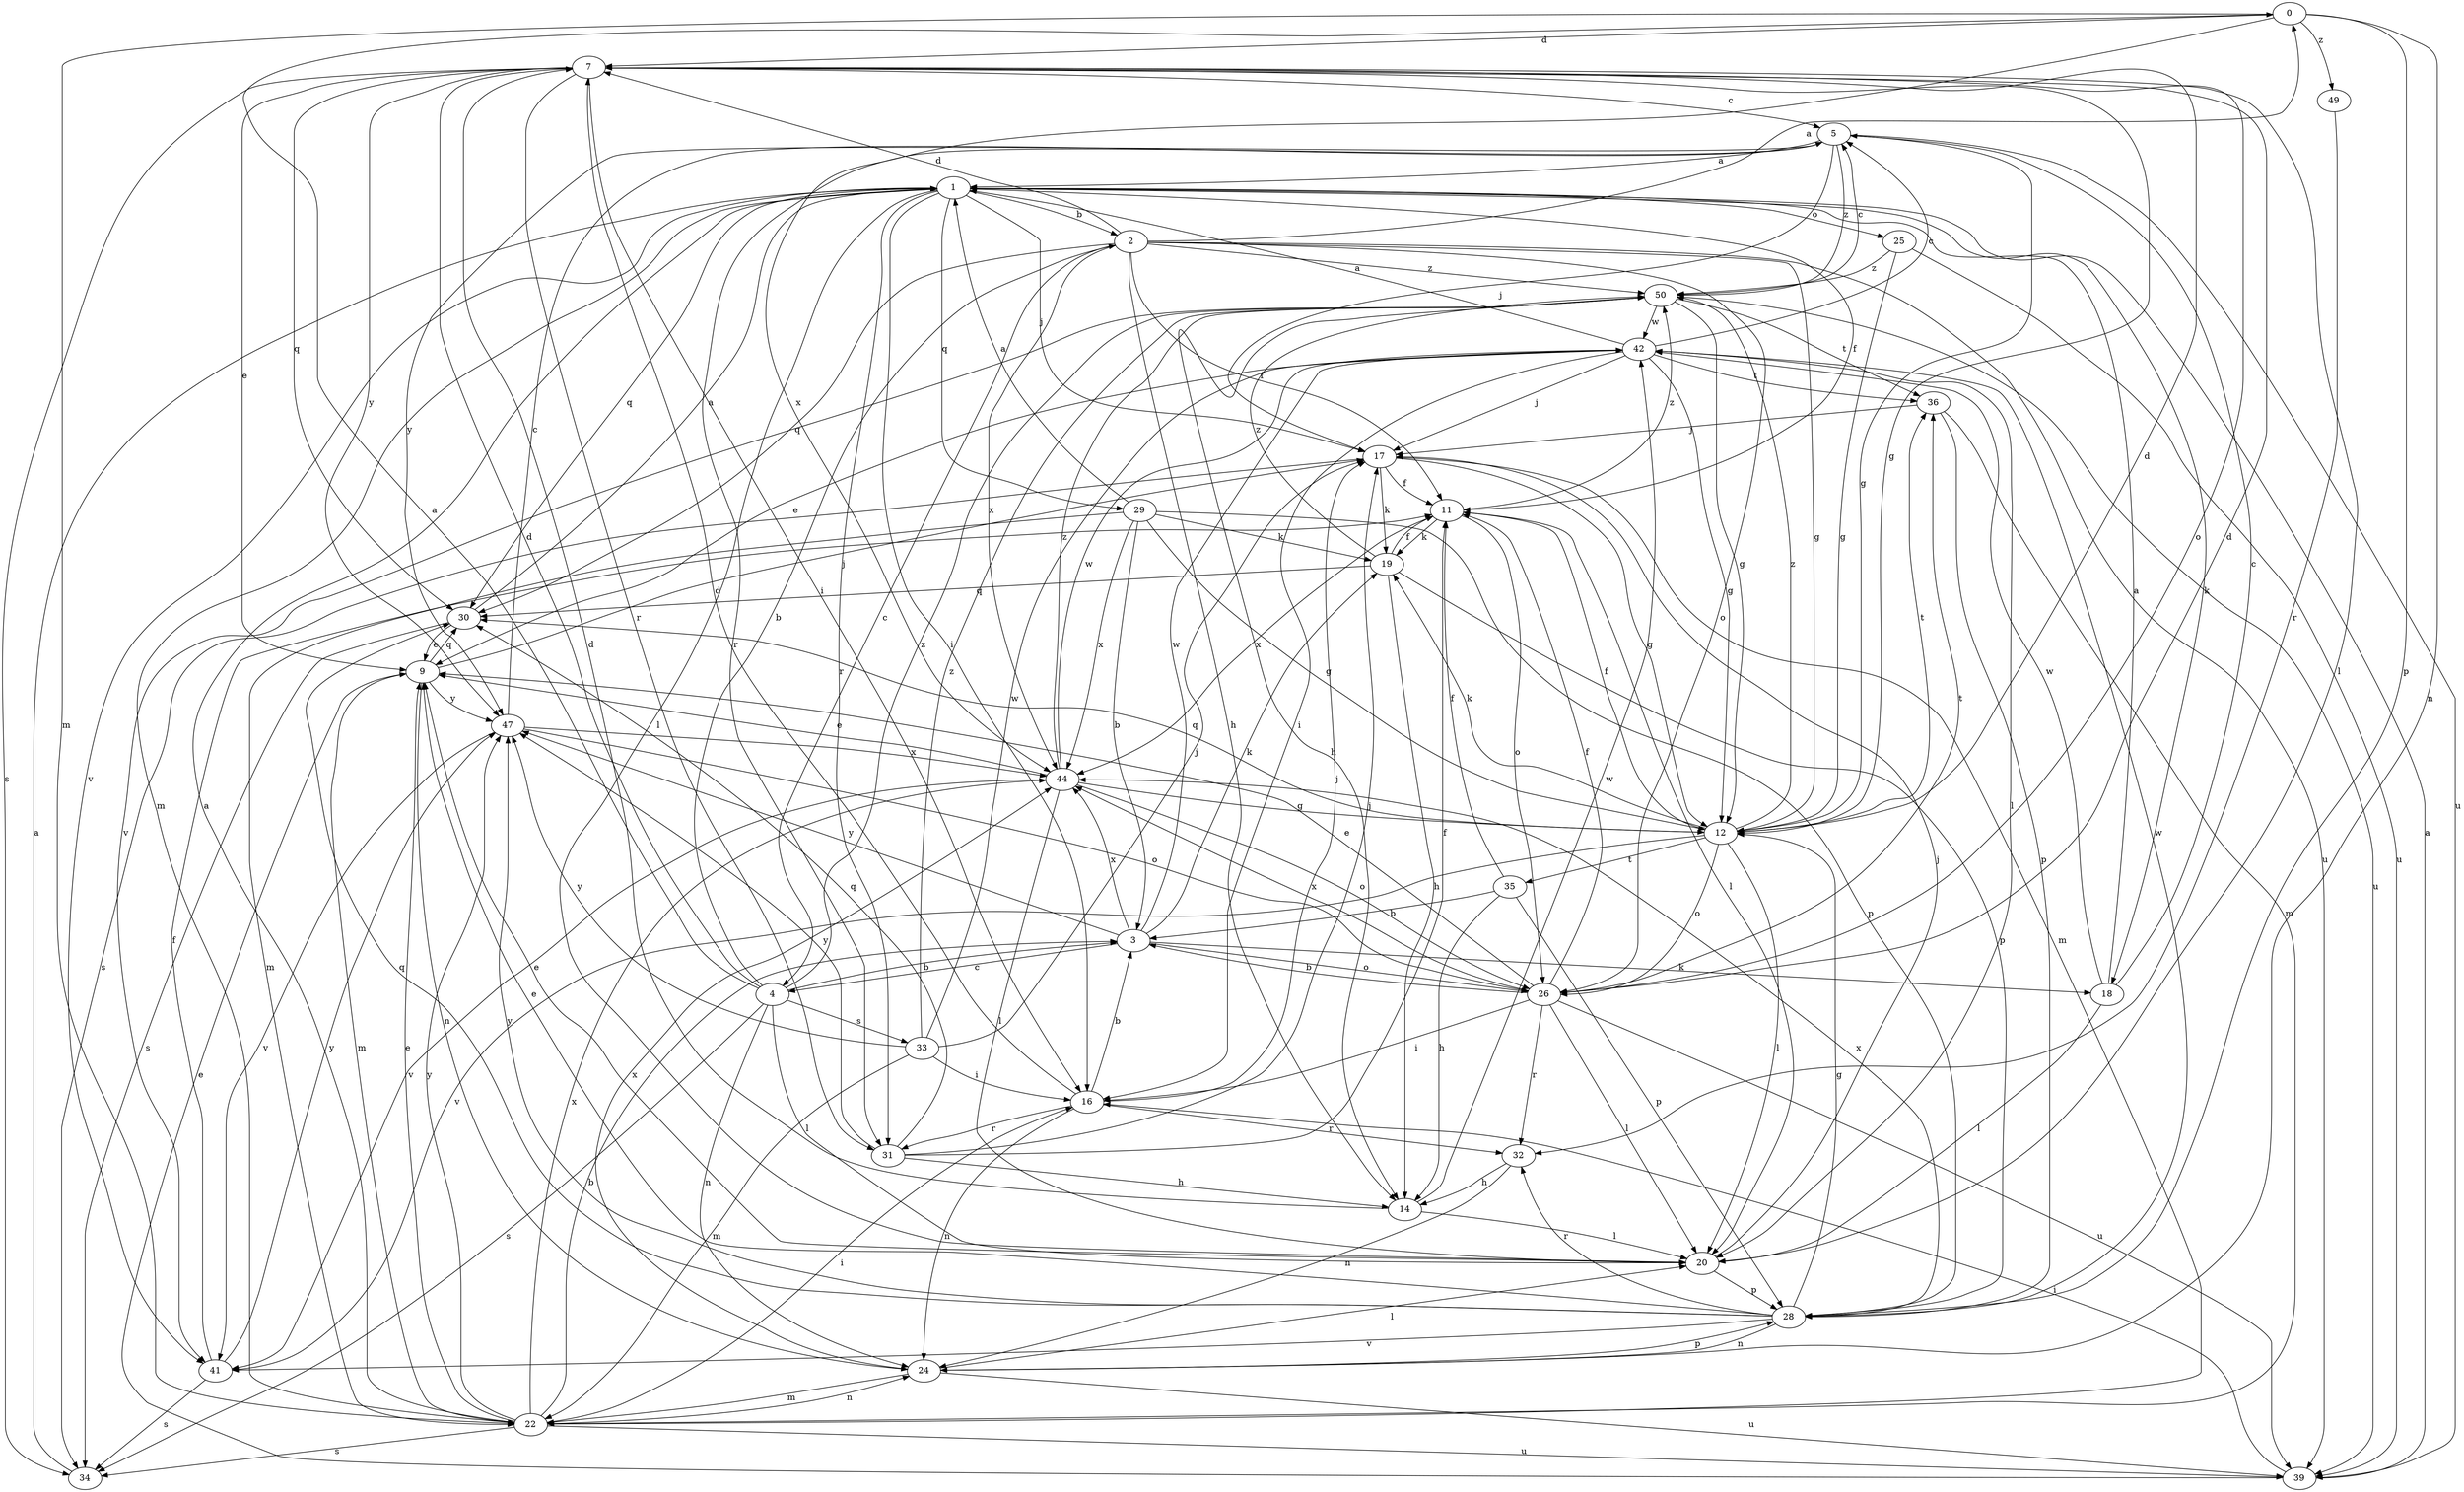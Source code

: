 strict digraph  {
0;
1;
2;
3;
4;
5;
7;
9;
11;
12;
14;
16;
17;
18;
19;
20;
22;
24;
25;
26;
28;
29;
30;
31;
32;
33;
34;
35;
36;
39;
41;
42;
44;
47;
49;
50;
0 -> 7  [label=d];
0 -> 22  [label=m];
0 -> 24  [label=n];
0 -> 28  [label=p];
0 -> 44  [label=x];
0 -> 49  [label=z];
1 -> 2  [label=b];
1 -> 11  [label=f];
1 -> 16  [label=i];
1 -> 17  [label=j];
1 -> 18  [label=k];
1 -> 20  [label=l];
1 -> 22  [label=m];
1 -> 25  [label=o];
1 -> 29  [label=q];
1 -> 30  [label=q];
1 -> 31  [label=r];
1 -> 41  [label=v];
2 -> 0  [label=a];
2 -> 4  [label=c];
2 -> 7  [label=d];
2 -> 11  [label=f];
2 -> 12  [label=g];
2 -> 14  [label=h];
2 -> 26  [label=o];
2 -> 30  [label=q];
2 -> 39  [label=u];
2 -> 44  [label=x];
2 -> 50  [label=z];
3 -> 4  [label=c];
3 -> 18  [label=k];
3 -> 19  [label=k];
3 -> 26  [label=o];
3 -> 42  [label=w];
3 -> 44  [label=x];
3 -> 47  [label=y];
4 -> 0  [label=a];
4 -> 2  [label=b];
4 -> 3  [label=b];
4 -> 7  [label=d];
4 -> 20  [label=l];
4 -> 24  [label=n];
4 -> 33  [label=s];
4 -> 34  [label=s];
4 -> 50  [label=z];
5 -> 1  [label=a];
5 -> 12  [label=g];
5 -> 17  [label=j];
5 -> 31  [label=r];
5 -> 39  [label=u];
5 -> 47  [label=y];
5 -> 50  [label=z];
7 -> 5  [label=c];
7 -> 9  [label=e];
7 -> 12  [label=g];
7 -> 16  [label=i];
7 -> 20  [label=l];
7 -> 26  [label=o];
7 -> 30  [label=q];
7 -> 31  [label=r];
7 -> 34  [label=s];
7 -> 47  [label=y];
9 -> 17  [label=j];
9 -> 22  [label=m];
9 -> 24  [label=n];
9 -> 30  [label=q];
9 -> 47  [label=y];
11 -> 19  [label=k];
11 -> 20  [label=l];
11 -> 26  [label=o];
11 -> 44  [label=x];
11 -> 50  [label=z];
12 -> 7  [label=d];
12 -> 11  [label=f];
12 -> 19  [label=k];
12 -> 20  [label=l];
12 -> 26  [label=o];
12 -> 30  [label=q];
12 -> 35  [label=t];
12 -> 36  [label=t];
12 -> 41  [label=v];
12 -> 50  [label=z];
14 -> 7  [label=d];
14 -> 20  [label=l];
14 -> 42  [label=w];
16 -> 3  [label=b];
16 -> 7  [label=d];
16 -> 17  [label=j];
16 -> 24  [label=n];
16 -> 31  [label=r];
16 -> 32  [label=r];
17 -> 11  [label=f];
17 -> 12  [label=g];
17 -> 19  [label=k];
17 -> 22  [label=m];
17 -> 34  [label=s];
18 -> 1  [label=a];
18 -> 5  [label=c];
18 -> 20  [label=l];
18 -> 42  [label=w];
19 -> 11  [label=f];
19 -> 14  [label=h];
19 -> 28  [label=p];
19 -> 30  [label=q];
19 -> 50  [label=z];
20 -> 9  [label=e];
20 -> 17  [label=j];
20 -> 28  [label=p];
22 -> 1  [label=a];
22 -> 3  [label=b];
22 -> 9  [label=e];
22 -> 16  [label=i];
22 -> 24  [label=n];
22 -> 34  [label=s];
22 -> 39  [label=u];
22 -> 44  [label=x];
22 -> 47  [label=y];
24 -> 20  [label=l];
24 -> 22  [label=m];
24 -> 28  [label=p];
24 -> 39  [label=u];
24 -> 44  [label=x];
25 -> 12  [label=g];
25 -> 39  [label=u];
25 -> 50  [label=z];
26 -> 3  [label=b];
26 -> 7  [label=d];
26 -> 9  [label=e];
26 -> 11  [label=f];
26 -> 16  [label=i];
26 -> 20  [label=l];
26 -> 32  [label=r];
26 -> 36  [label=t];
26 -> 39  [label=u];
26 -> 44  [label=x];
28 -> 9  [label=e];
28 -> 12  [label=g];
28 -> 24  [label=n];
28 -> 30  [label=q];
28 -> 32  [label=r];
28 -> 41  [label=v];
28 -> 42  [label=w];
28 -> 44  [label=x];
28 -> 47  [label=y];
29 -> 1  [label=a];
29 -> 3  [label=b];
29 -> 12  [label=g];
29 -> 19  [label=k];
29 -> 22  [label=m];
29 -> 28  [label=p];
29 -> 44  [label=x];
30 -> 1  [label=a];
30 -> 9  [label=e];
30 -> 34  [label=s];
31 -> 11  [label=f];
31 -> 14  [label=h];
31 -> 17  [label=j];
31 -> 30  [label=q];
31 -> 47  [label=y];
32 -> 14  [label=h];
32 -> 24  [label=n];
33 -> 16  [label=i];
33 -> 17  [label=j];
33 -> 22  [label=m];
33 -> 42  [label=w];
33 -> 47  [label=y];
33 -> 50  [label=z];
34 -> 1  [label=a];
35 -> 3  [label=b];
35 -> 11  [label=f];
35 -> 14  [label=h];
35 -> 28  [label=p];
36 -> 17  [label=j];
36 -> 22  [label=m];
36 -> 28  [label=p];
39 -> 1  [label=a];
39 -> 9  [label=e];
39 -> 16  [label=i];
41 -> 11  [label=f];
41 -> 34  [label=s];
41 -> 47  [label=y];
42 -> 1  [label=a];
42 -> 5  [label=c];
42 -> 9  [label=e];
42 -> 12  [label=g];
42 -> 16  [label=i];
42 -> 17  [label=j];
42 -> 20  [label=l];
42 -> 36  [label=t];
44 -> 9  [label=e];
44 -> 12  [label=g];
44 -> 20  [label=l];
44 -> 26  [label=o];
44 -> 41  [label=v];
44 -> 42  [label=w];
44 -> 50  [label=z];
47 -> 5  [label=c];
47 -> 26  [label=o];
47 -> 41  [label=v];
47 -> 44  [label=x];
49 -> 32  [label=r];
50 -> 5  [label=c];
50 -> 12  [label=g];
50 -> 14  [label=h];
50 -> 36  [label=t];
50 -> 39  [label=u];
50 -> 41  [label=v];
50 -> 42  [label=w];
}
